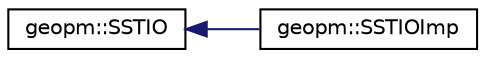 digraph "Graphical Class Hierarchy"
{
 // LATEX_PDF_SIZE
  edge [fontname="Helvetica",fontsize="10",labelfontname="Helvetica",labelfontsize="10"];
  node [fontname="Helvetica",fontsize="10",shape=record];
  rankdir="LR";
  Node0 [label="geopm::SSTIO",height=0.2,width=0.4,color="black", fillcolor="white", style="filled",URL="$classgeopm_1_1_s_s_t_i_o.html",tooltip=" "];
  Node0 -> Node1 [dir="back",color="midnightblue",fontsize="10",style="solid",fontname="Helvetica"];
  Node1 [label="geopm::SSTIOImp",height=0.2,width=0.4,color="black", fillcolor="white", style="filled",URL="$classgeopm_1_1_s_s_t_i_o_imp.html",tooltip=" "];
}
